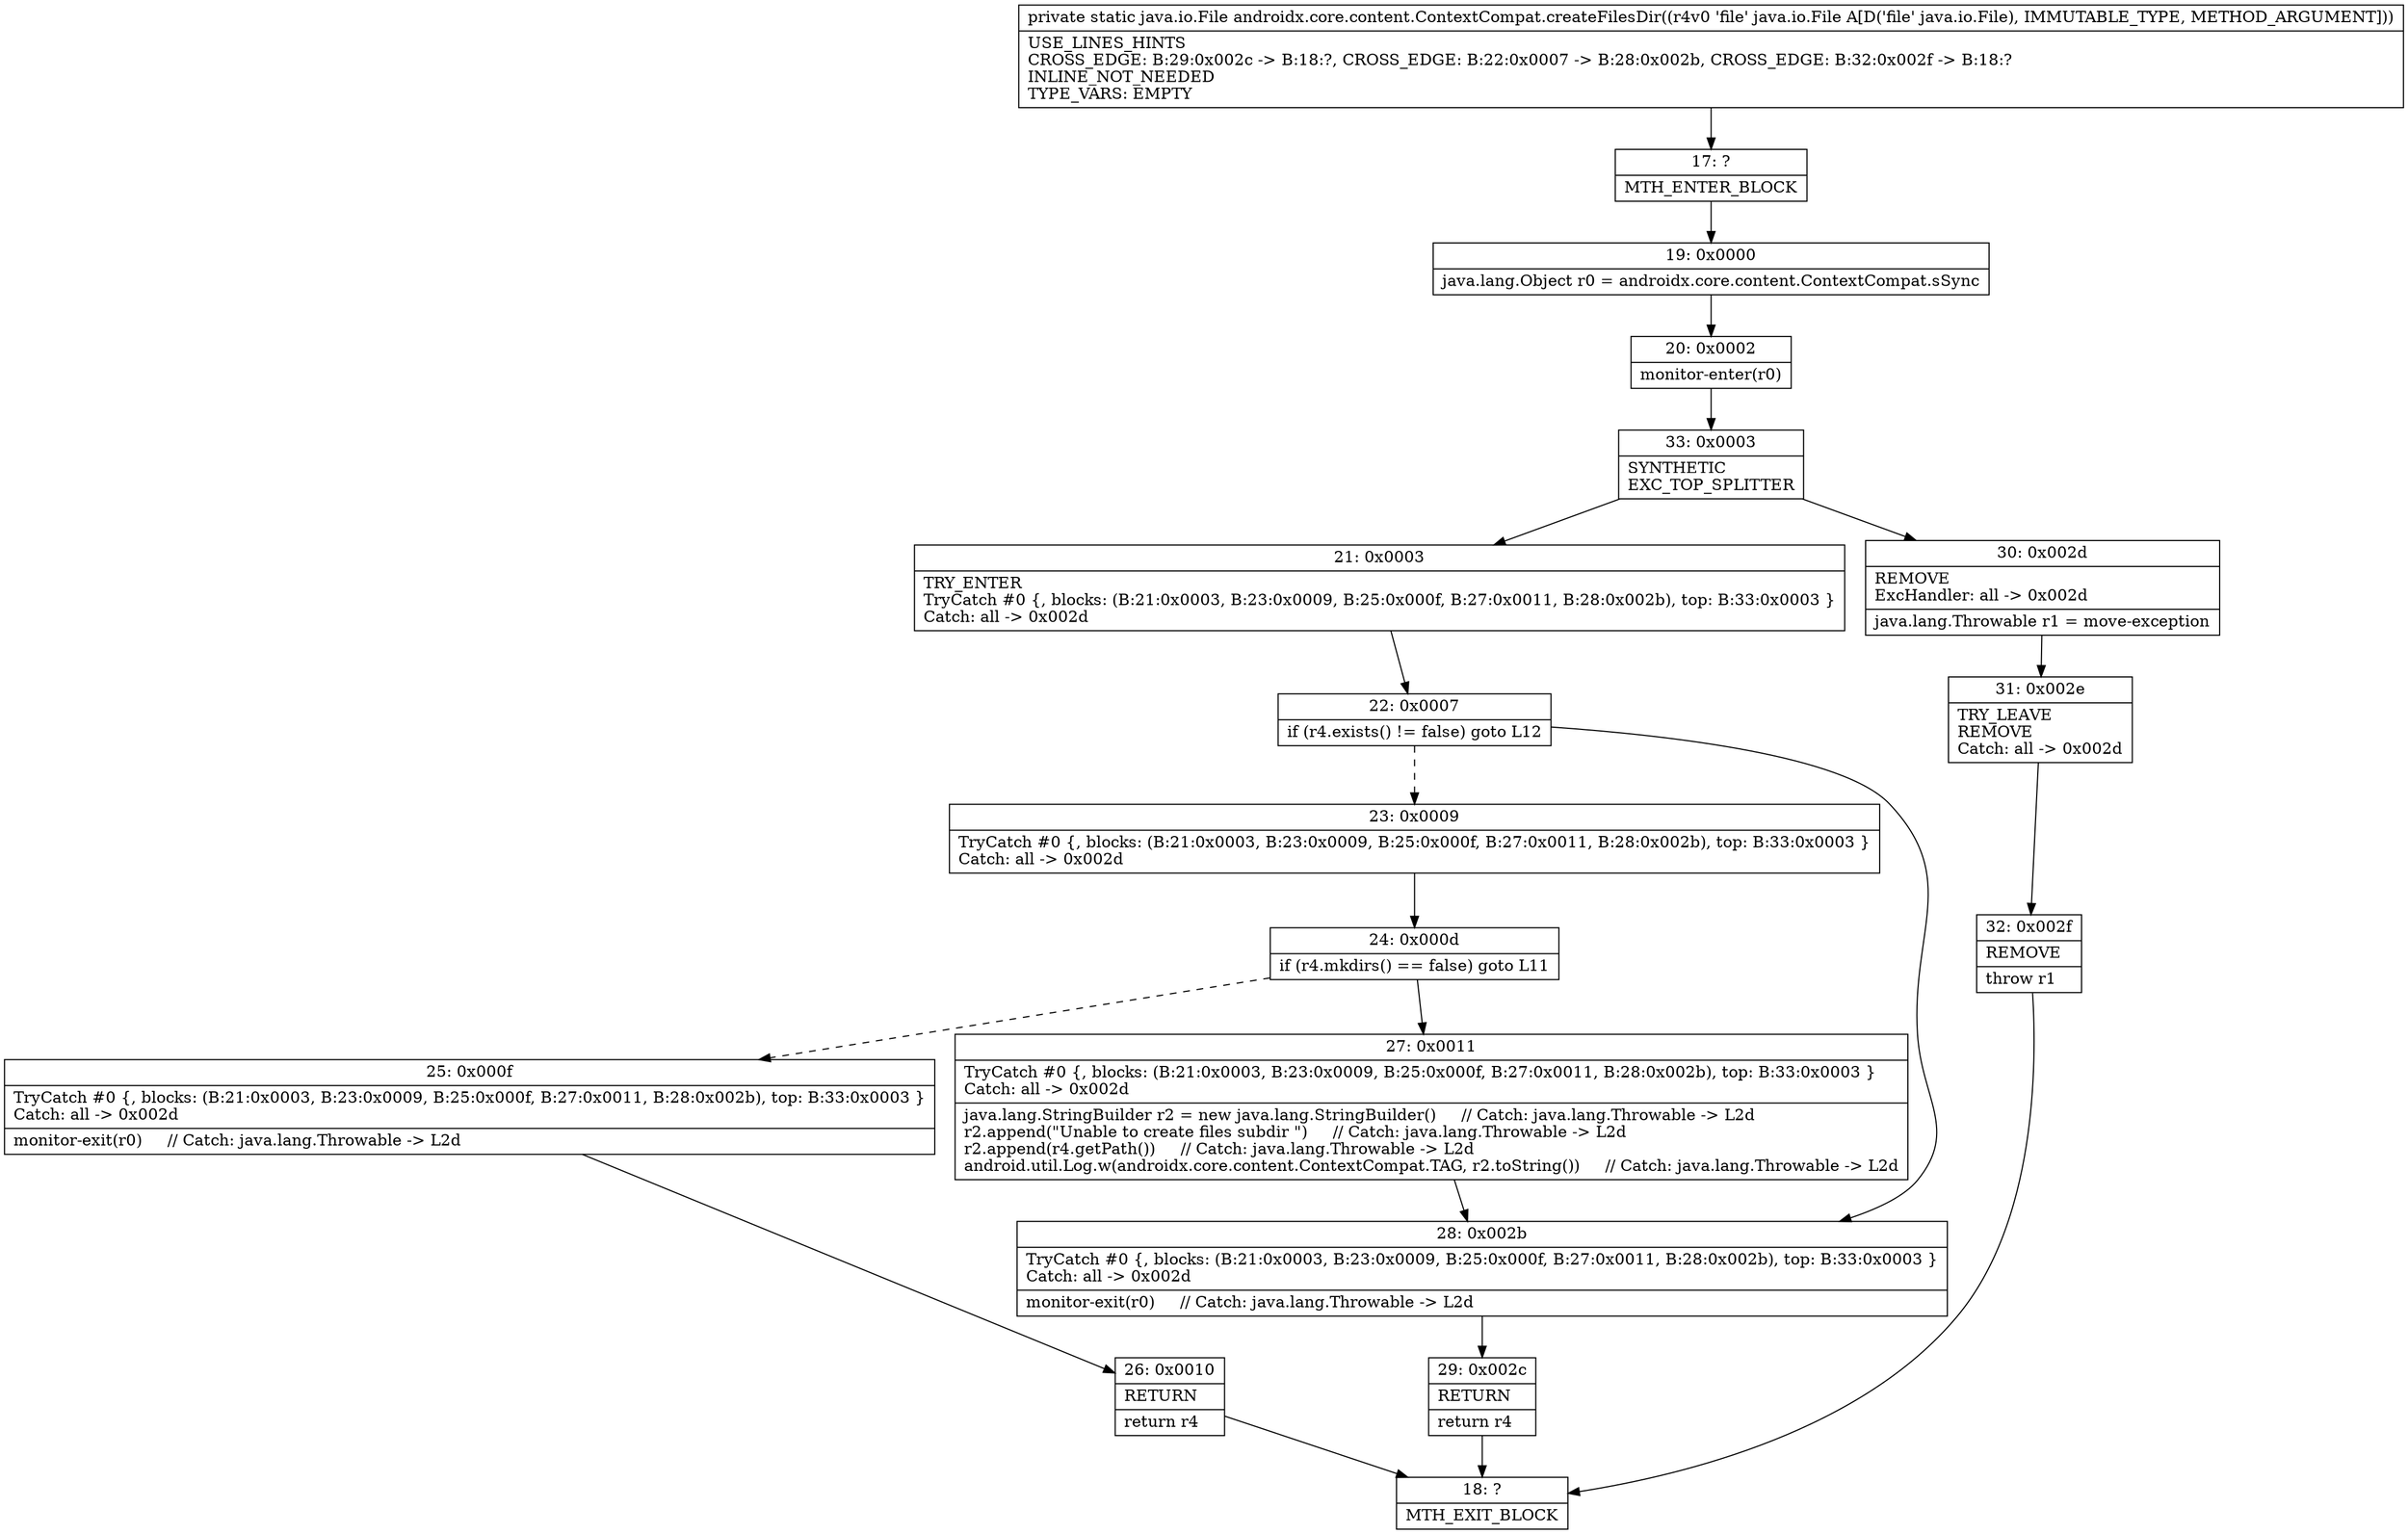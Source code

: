 digraph "CFG forandroidx.core.content.ContextCompat.createFilesDir(Ljava\/io\/File;)Ljava\/io\/File;" {
Node_17 [shape=record,label="{17\:\ ?|MTH_ENTER_BLOCK\l}"];
Node_19 [shape=record,label="{19\:\ 0x0000|java.lang.Object r0 = androidx.core.content.ContextCompat.sSync\l}"];
Node_20 [shape=record,label="{20\:\ 0x0002|monitor\-enter(r0)\l}"];
Node_33 [shape=record,label="{33\:\ 0x0003|SYNTHETIC\lEXC_TOP_SPLITTER\l}"];
Node_21 [shape=record,label="{21\:\ 0x0003|TRY_ENTER\lTryCatch #0 \{, blocks: (B:21:0x0003, B:23:0x0009, B:25:0x000f, B:27:0x0011, B:28:0x002b), top: B:33:0x0003 \}\lCatch: all \-\> 0x002d\l}"];
Node_22 [shape=record,label="{22\:\ 0x0007|if (r4.exists() != false) goto L12\l}"];
Node_23 [shape=record,label="{23\:\ 0x0009|TryCatch #0 \{, blocks: (B:21:0x0003, B:23:0x0009, B:25:0x000f, B:27:0x0011, B:28:0x002b), top: B:33:0x0003 \}\lCatch: all \-\> 0x002d\l}"];
Node_24 [shape=record,label="{24\:\ 0x000d|if (r4.mkdirs() == false) goto L11\l}"];
Node_25 [shape=record,label="{25\:\ 0x000f|TryCatch #0 \{, blocks: (B:21:0x0003, B:23:0x0009, B:25:0x000f, B:27:0x0011, B:28:0x002b), top: B:33:0x0003 \}\lCatch: all \-\> 0x002d\l|monitor\-exit(r0)     \/\/ Catch: java.lang.Throwable \-\> L2d\l}"];
Node_26 [shape=record,label="{26\:\ 0x0010|RETURN\l|return r4\l}"];
Node_18 [shape=record,label="{18\:\ ?|MTH_EXIT_BLOCK\l}"];
Node_27 [shape=record,label="{27\:\ 0x0011|TryCatch #0 \{, blocks: (B:21:0x0003, B:23:0x0009, B:25:0x000f, B:27:0x0011, B:28:0x002b), top: B:33:0x0003 \}\lCatch: all \-\> 0x002d\l|java.lang.StringBuilder r2 = new java.lang.StringBuilder()     \/\/ Catch: java.lang.Throwable \-\> L2d\lr2.append(\"Unable to create files subdir \")     \/\/ Catch: java.lang.Throwable \-\> L2d\lr2.append(r4.getPath())     \/\/ Catch: java.lang.Throwable \-\> L2d\landroid.util.Log.w(androidx.core.content.ContextCompat.TAG, r2.toString())     \/\/ Catch: java.lang.Throwable \-\> L2d\l}"];
Node_28 [shape=record,label="{28\:\ 0x002b|TryCatch #0 \{, blocks: (B:21:0x0003, B:23:0x0009, B:25:0x000f, B:27:0x0011, B:28:0x002b), top: B:33:0x0003 \}\lCatch: all \-\> 0x002d\l|monitor\-exit(r0)     \/\/ Catch: java.lang.Throwable \-\> L2d\l}"];
Node_29 [shape=record,label="{29\:\ 0x002c|RETURN\l|return r4\l}"];
Node_30 [shape=record,label="{30\:\ 0x002d|REMOVE\lExcHandler: all \-\> 0x002d\l|java.lang.Throwable r1 = move\-exception\l}"];
Node_31 [shape=record,label="{31\:\ 0x002e|TRY_LEAVE\lREMOVE\lCatch: all \-\> 0x002d\l}"];
Node_32 [shape=record,label="{32\:\ 0x002f|REMOVE\l|throw r1\l}"];
MethodNode[shape=record,label="{private static java.io.File androidx.core.content.ContextCompat.createFilesDir((r4v0 'file' java.io.File A[D('file' java.io.File), IMMUTABLE_TYPE, METHOD_ARGUMENT]))  | USE_LINES_HINTS\lCROSS_EDGE: B:29:0x002c \-\> B:18:?, CROSS_EDGE: B:22:0x0007 \-\> B:28:0x002b, CROSS_EDGE: B:32:0x002f \-\> B:18:?\lINLINE_NOT_NEEDED\lTYPE_VARS: EMPTY\l}"];
MethodNode -> Node_17;Node_17 -> Node_19;
Node_19 -> Node_20;
Node_20 -> Node_33;
Node_33 -> Node_21;
Node_33 -> Node_30;
Node_21 -> Node_22;
Node_22 -> Node_23[style=dashed];
Node_22 -> Node_28;
Node_23 -> Node_24;
Node_24 -> Node_25[style=dashed];
Node_24 -> Node_27;
Node_25 -> Node_26;
Node_26 -> Node_18;
Node_27 -> Node_28;
Node_28 -> Node_29;
Node_29 -> Node_18;
Node_30 -> Node_31;
Node_31 -> Node_32;
Node_32 -> Node_18;
}

